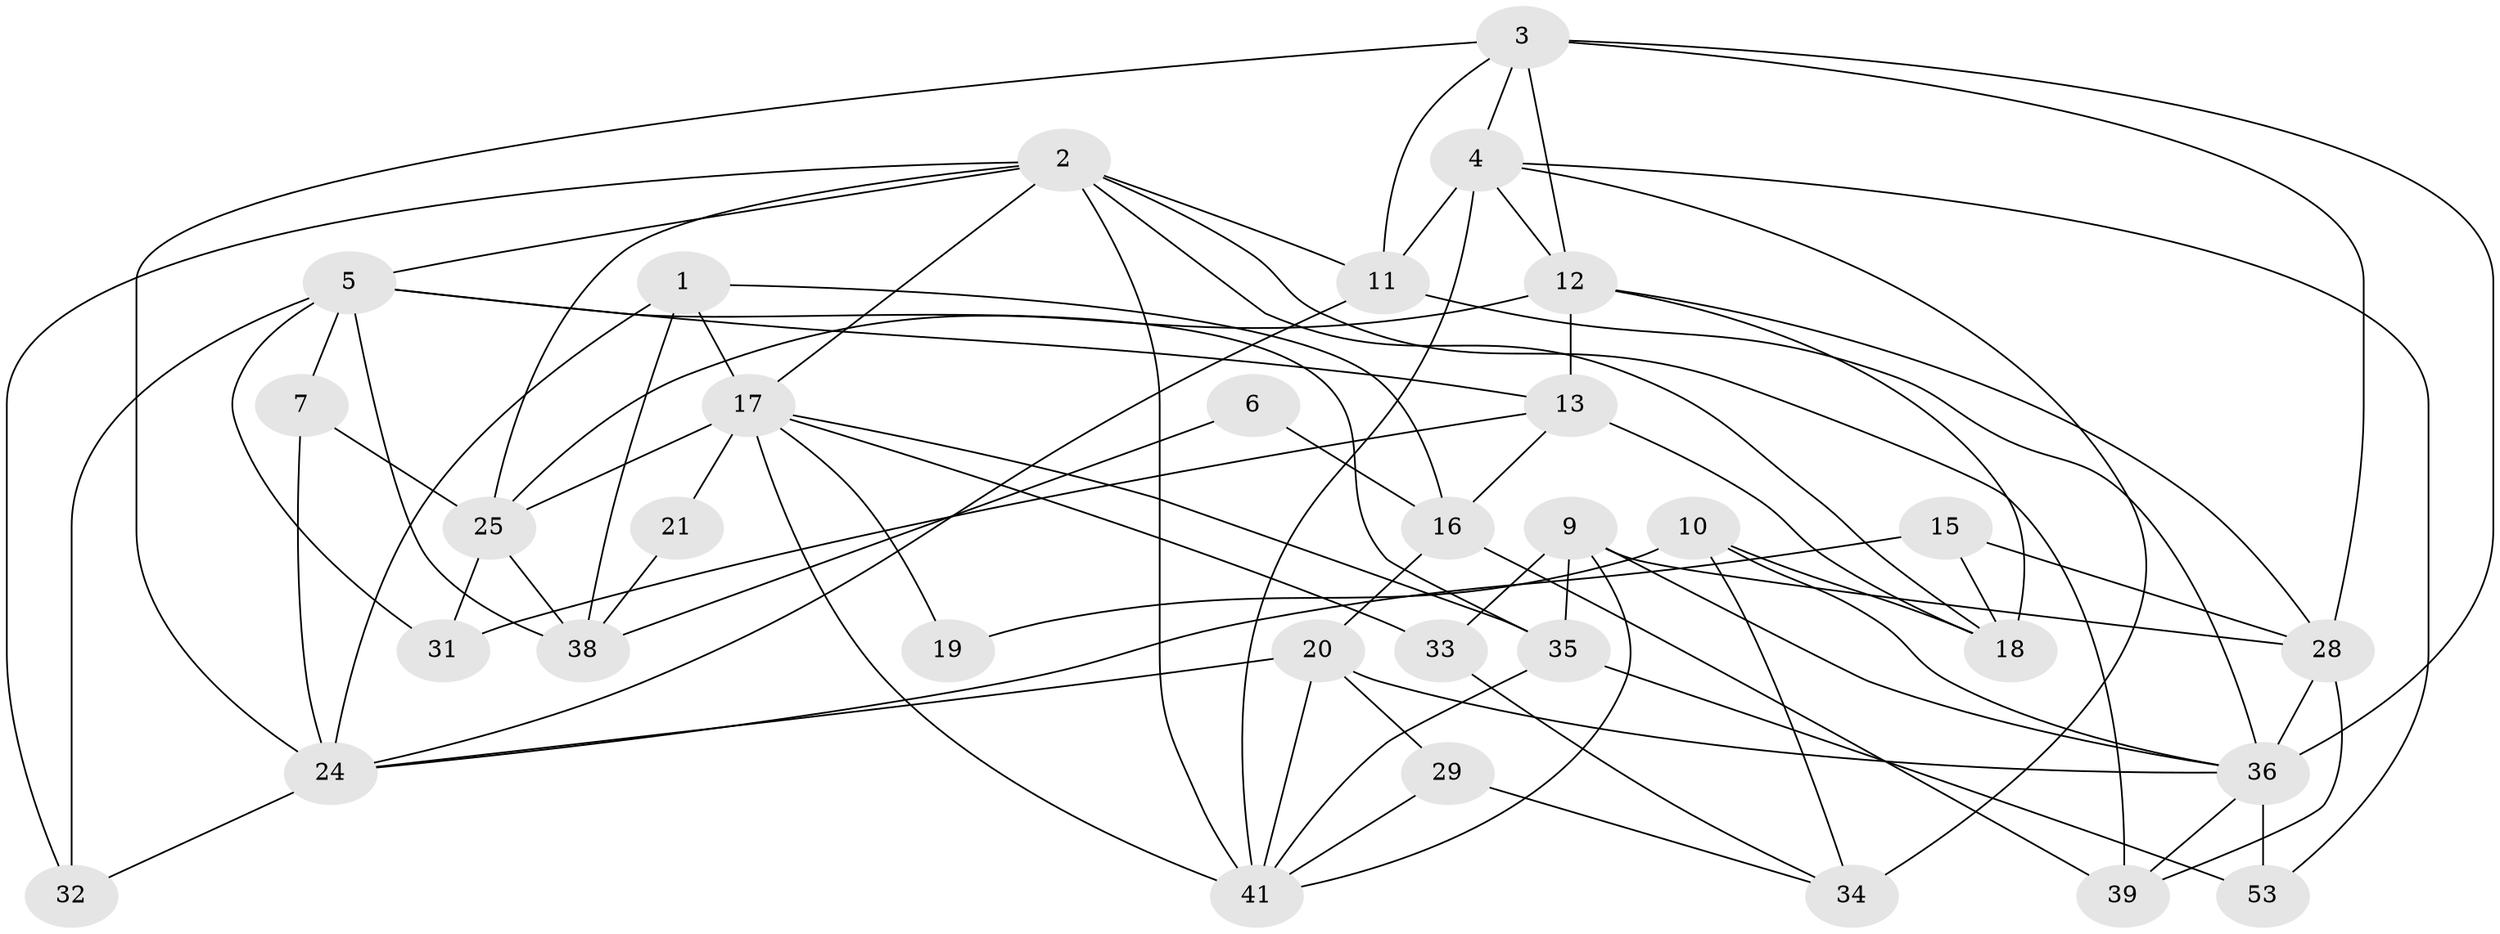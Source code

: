 // Generated by graph-tools (version 1.1) at 2025/52/02/27/25 19:52:08]
// undirected, 33 vertices, 79 edges
graph export_dot {
graph [start="1"]
  node [color=gray90,style=filled];
  1 [super="+42"];
  2 [super="+43"];
  3 [super="+8"];
  4 [super="+48"];
  5 [super="+22"];
  6;
  7;
  9 [super="+23"];
  10 [super="+26"];
  11 [super="+14"];
  12 [super="+30"];
  13;
  15;
  16 [super="+50"];
  17 [super="+37"];
  18 [super="+51"];
  19;
  20 [super="+52"];
  21;
  24 [super="+27"];
  25 [super="+45"];
  28 [super="+54"];
  29;
  31 [super="+40"];
  32;
  33;
  34;
  35 [super="+46"];
  36 [super="+44"];
  38 [super="+49"];
  39;
  41 [super="+47"];
  53;
  1 -- 16;
  1 -- 24;
  1 -- 38;
  1 -- 17;
  2 -- 17;
  2 -- 5;
  2 -- 32;
  2 -- 18;
  2 -- 39;
  2 -- 41;
  2 -- 11;
  2 -- 25;
  3 -- 24;
  3 -- 11;
  3 -- 28;
  3 -- 4;
  3 -- 12;
  3 -- 36;
  4 -- 41 [weight=2];
  4 -- 53;
  4 -- 12;
  4 -- 11;
  4 -- 34;
  5 -- 7;
  5 -- 38;
  5 -- 31 [weight=2];
  5 -- 32;
  5 -- 13;
  5 -- 35;
  6 -- 16;
  6 -- 38;
  7 -- 24;
  7 -- 25;
  9 -- 36;
  9 -- 41;
  9 -- 35;
  9 -- 28;
  9 -- 33;
  10 -- 34 [weight=2];
  10 -- 19;
  10 -- 18;
  10 -- 36;
  11 -- 36;
  11 -- 24;
  12 -- 13;
  12 -- 25;
  12 -- 18;
  12 -- 28;
  13 -- 16;
  13 -- 31;
  13 -- 18;
  15 -- 24;
  15 -- 18;
  15 -- 28;
  16 -- 20 [weight=2];
  16 -- 39;
  17 -- 19;
  17 -- 21;
  17 -- 33;
  17 -- 25;
  17 -- 35;
  17 -- 41;
  20 -- 36 [weight=2];
  20 -- 24;
  20 -- 41;
  20 -- 29;
  21 -- 38;
  24 -- 32;
  25 -- 38;
  25 -- 31;
  28 -- 39;
  28 -- 36;
  29 -- 34;
  29 -- 41;
  33 -- 34;
  35 -- 41;
  35 -- 53;
  36 -- 53;
  36 -- 39;
}
